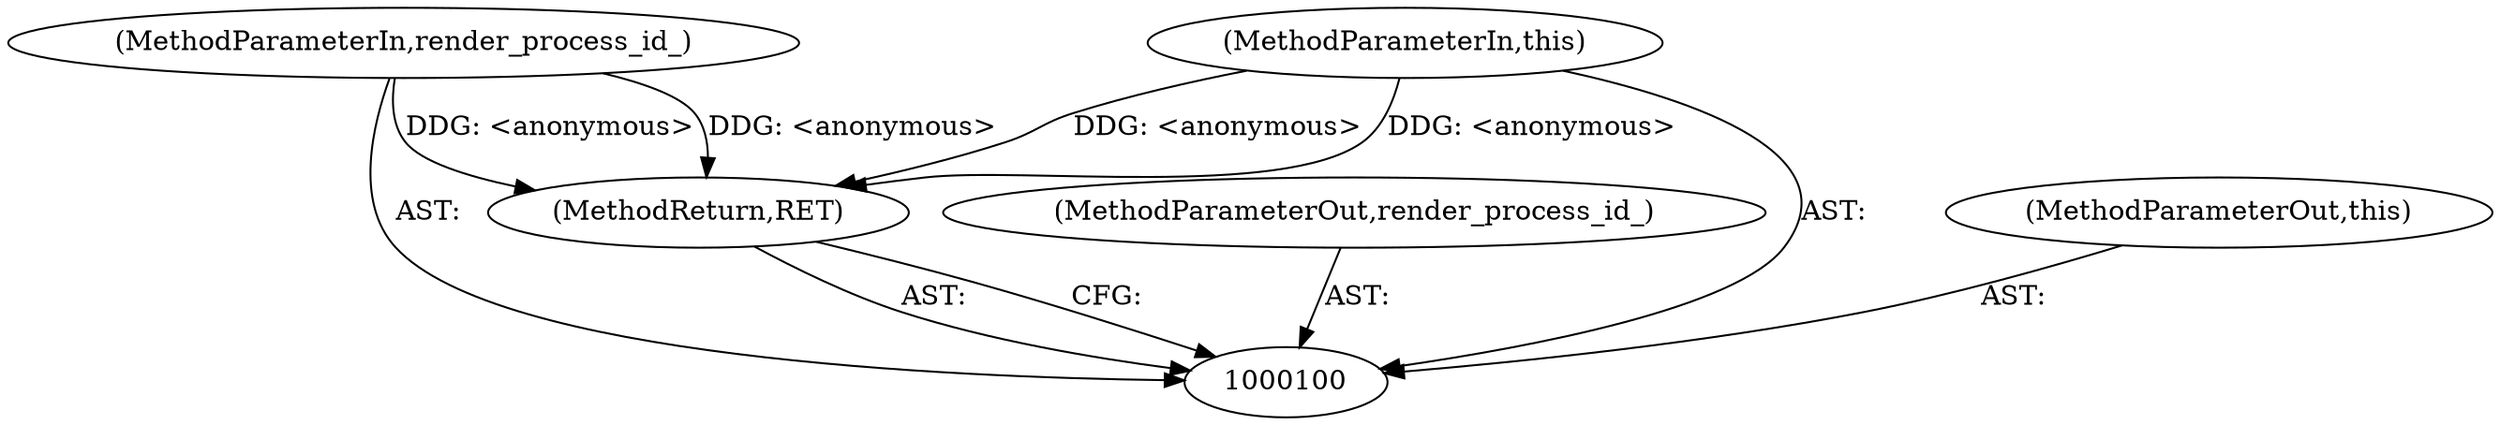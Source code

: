 digraph "1_Chrome_5bb223676defeba9c44a5ce42460c86e24561e73_3" {
"1000104" [label="(MethodReturn,RET)"];
"1000101" [label="(MethodParameterIn,render_process_id_)"];
"1000110" [label="(MethodParameterOut,render_process_id_)"];
"1000102" [label="(MethodParameterIn,this)"];
"1000111" [label="(MethodParameterOut,this)"];
"1000104" -> "1000100"  [label="AST: "];
"1000104" -> "1000100"  [label="CFG: "];
"1000102" -> "1000104"  [label="DDG: <anonymous>"];
"1000101" -> "1000104"  [label="DDG: <anonymous>"];
"1000101" -> "1000100"  [label="AST: "];
"1000101" -> "1000104"  [label="DDG: <anonymous>"];
"1000110" -> "1000100"  [label="AST: "];
"1000102" -> "1000100"  [label="AST: "];
"1000102" -> "1000104"  [label="DDG: <anonymous>"];
"1000111" -> "1000100"  [label="AST: "];
}
